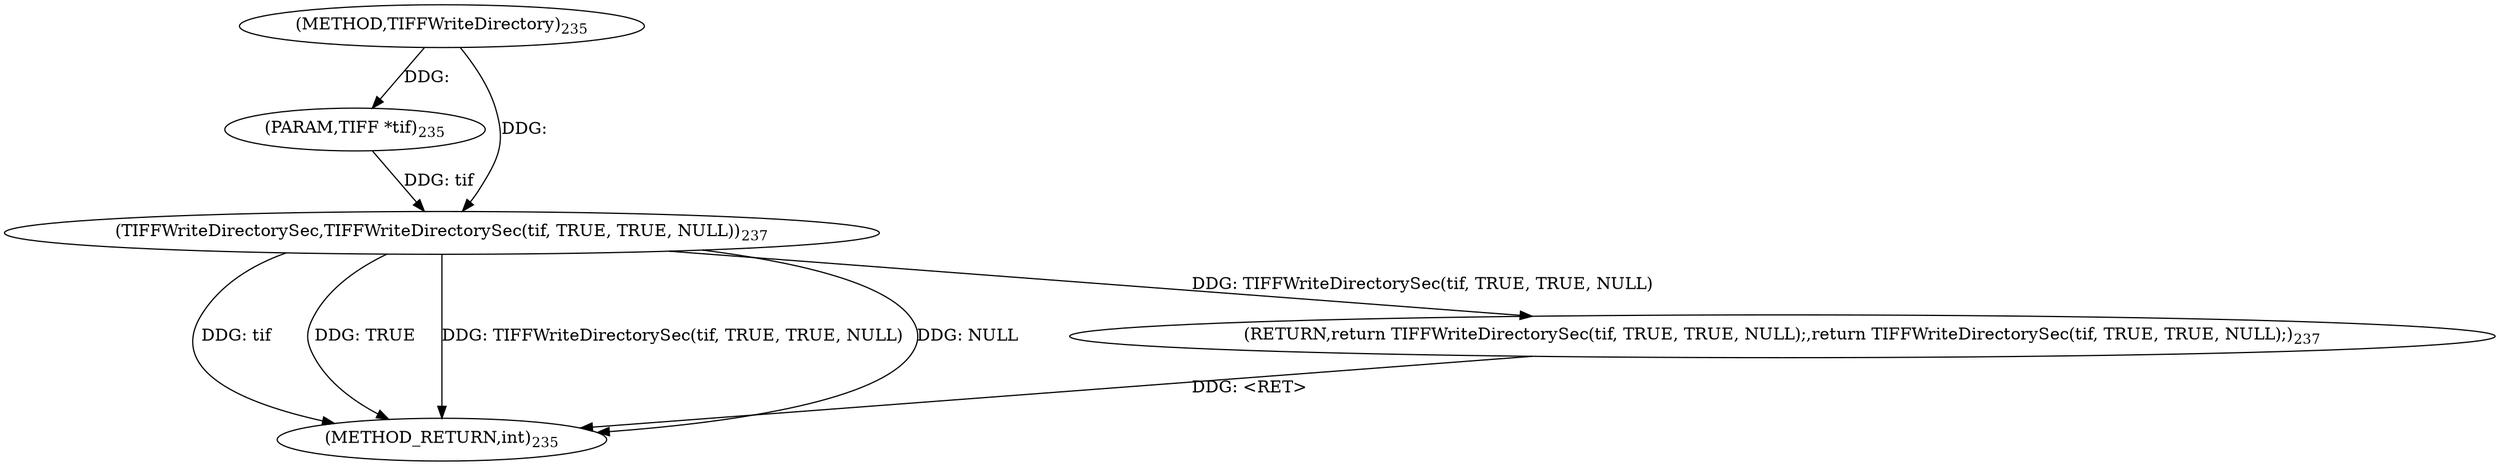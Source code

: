 digraph "TIFFWriteDirectory" {  
"64388" [label = <(METHOD,TIFFWriteDirectory)<SUB>235</SUB>> ]
"64397" [label = <(METHOD_RETURN,int)<SUB>235</SUB>> ]
"64389" [label = <(PARAM,TIFF *tif)<SUB>235</SUB>> ]
"64391" [label = <(RETURN,return TIFFWriteDirectorySec(tif, TRUE, TRUE, NULL);,return TIFFWriteDirectorySec(tif, TRUE, TRUE, NULL);)<SUB>237</SUB>> ]
"64392" [label = <(TIFFWriteDirectorySec,TIFFWriteDirectorySec(tif, TRUE, TRUE, NULL))<SUB>237</SUB>> ]
  "64391" -> "64397"  [ label = "DDG: &lt;RET&gt;"] 
  "64392" -> "64397"  [ label = "DDG: tif"] 
  "64392" -> "64397"  [ label = "DDG: TRUE"] 
  "64392" -> "64397"  [ label = "DDG: TIFFWriteDirectorySec(tif, TRUE, TRUE, NULL)"] 
  "64392" -> "64397"  [ label = "DDG: NULL"] 
  "64388" -> "64389"  [ label = "DDG: "] 
  "64392" -> "64391"  [ label = "DDG: TIFFWriteDirectorySec(tif, TRUE, TRUE, NULL)"] 
  "64389" -> "64392"  [ label = "DDG: tif"] 
  "64388" -> "64392"  [ label = "DDG: "] 
}
